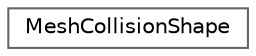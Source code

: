 digraph "Graphical Class Hierarchy"
{
 // LATEX_PDF_SIZE
  bgcolor="transparent";
  edge [fontname=Helvetica,fontsize=10,labelfontname=Helvetica,labelfontsize=10];
  node [fontname=Helvetica,fontsize=10,shape=box,height=0.2,width=0.4];
  rankdir="LR";
  Node0 [id="Node000000",label="MeshCollisionShape",height=0.2,width=0.4,color="grey40", fillcolor="white", style="filled",URL="$structMeshCollisionShape.html",tooltip="Represents a mesh collision shape."];
}
